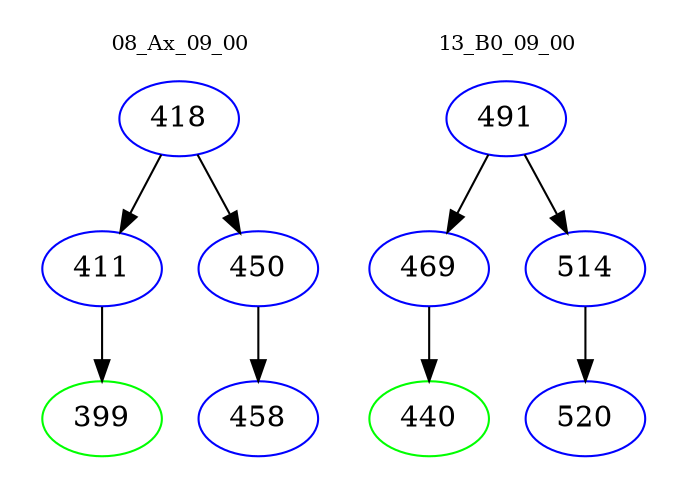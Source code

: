 digraph{
subgraph cluster_0 {
color = white
label = "08_Ax_09_00";
fontsize=10;
T0_418 [label="418", color="blue"]
T0_418 -> T0_411 [color="black"]
T0_411 [label="411", color="blue"]
T0_411 -> T0_399 [color="black"]
T0_399 [label="399", color="green"]
T0_418 -> T0_450 [color="black"]
T0_450 [label="450", color="blue"]
T0_450 -> T0_458 [color="black"]
T0_458 [label="458", color="blue"]
}
subgraph cluster_1 {
color = white
label = "13_B0_09_00";
fontsize=10;
T1_491 [label="491", color="blue"]
T1_491 -> T1_469 [color="black"]
T1_469 [label="469", color="blue"]
T1_469 -> T1_440 [color="black"]
T1_440 [label="440", color="green"]
T1_491 -> T1_514 [color="black"]
T1_514 [label="514", color="blue"]
T1_514 -> T1_520 [color="black"]
T1_520 [label="520", color="blue"]
}
}
